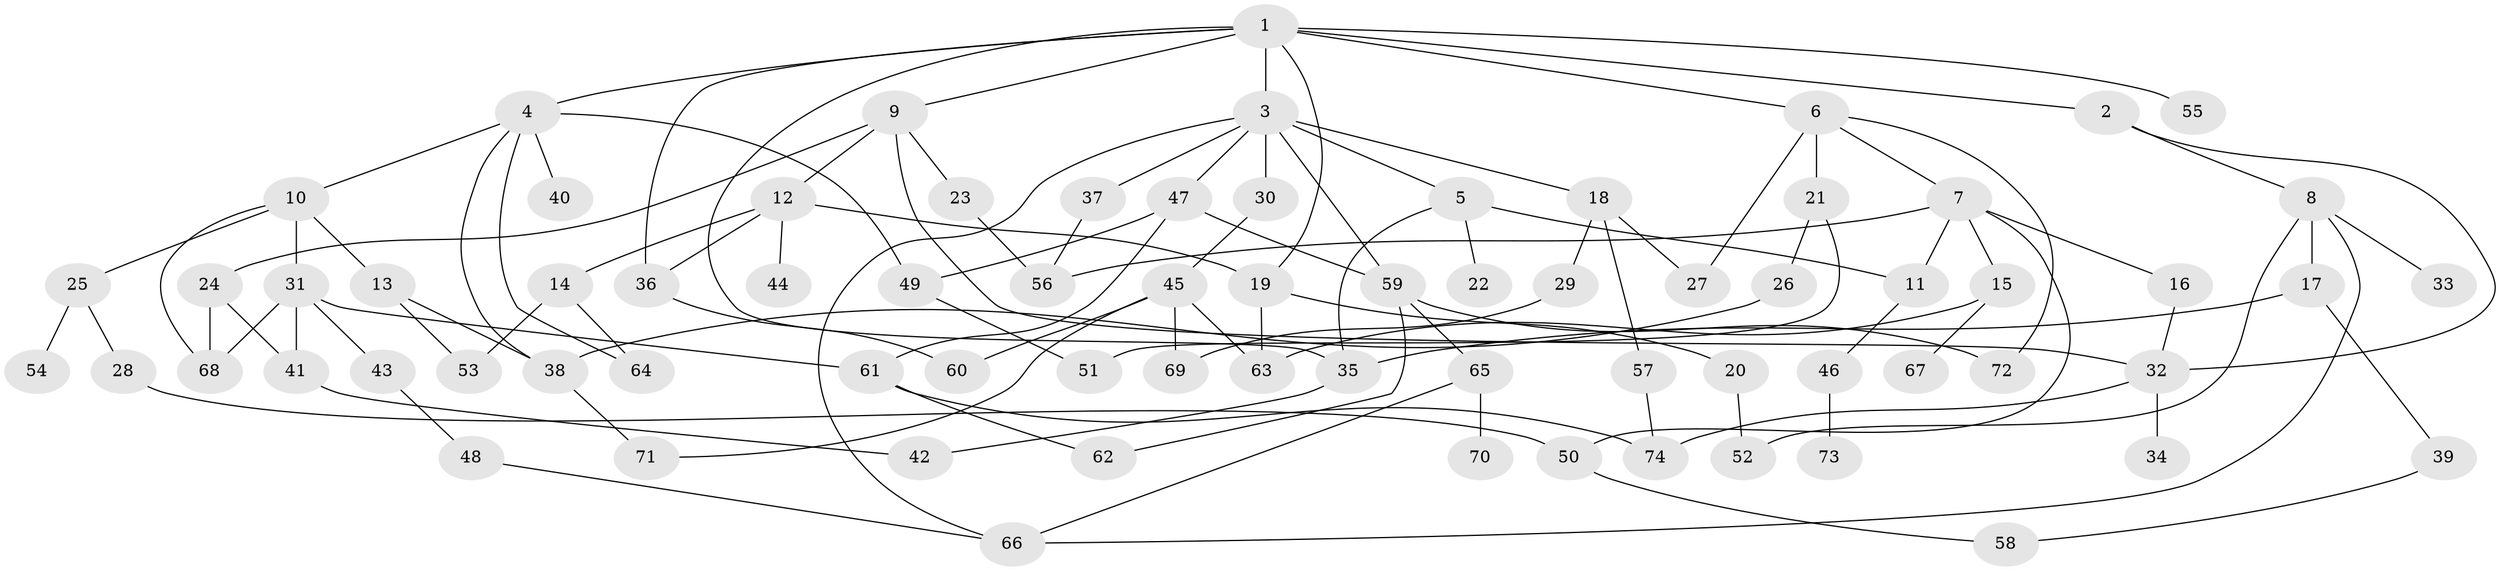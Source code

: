 // Generated by graph-tools (version 1.1) at 2025/01/03/09/25 03:01:02]
// undirected, 74 vertices, 110 edges
graph export_dot {
graph [start="1"]
  node [color=gray90,style=filled];
  1;
  2;
  3;
  4;
  5;
  6;
  7;
  8;
  9;
  10;
  11;
  12;
  13;
  14;
  15;
  16;
  17;
  18;
  19;
  20;
  21;
  22;
  23;
  24;
  25;
  26;
  27;
  28;
  29;
  30;
  31;
  32;
  33;
  34;
  35;
  36;
  37;
  38;
  39;
  40;
  41;
  42;
  43;
  44;
  45;
  46;
  47;
  48;
  49;
  50;
  51;
  52;
  53;
  54;
  55;
  56;
  57;
  58;
  59;
  60;
  61;
  62;
  63;
  64;
  65;
  66;
  67;
  68;
  69;
  70;
  71;
  72;
  73;
  74;
  1 -- 2;
  1 -- 3;
  1 -- 4;
  1 -- 6;
  1 -- 9;
  1 -- 55;
  1 -- 19;
  1 -- 36;
  1 -- 35;
  2 -- 8;
  2 -- 32;
  3 -- 5;
  3 -- 18;
  3 -- 30;
  3 -- 37;
  3 -- 47;
  3 -- 59;
  3 -- 66;
  4 -- 10;
  4 -- 40;
  4 -- 38;
  4 -- 49;
  4 -- 64;
  5 -- 11;
  5 -- 22;
  5 -- 35;
  6 -- 7;
  6 -- 21;
  6 -- 27;
  6 -- 72;
  7 -- 15;
  7 -- 16;
  7 -- 50;
  7 -- 11;
  7 -- 56;
  8 -- 17;
  8 -- 33;
  8 -- 52;
  8 -- 66;
  9 -- 12;
  9 -- 23;
  9 -- 24;
  9 -- 32;
  10 -- 13;
  10 -- 25;
  10 -- 31;
  10 -- 68;
  11 -- 46;
  12 -- 14;
  12 -- 19;
  12 -- 36;
  12 -- 44;
  13 -- 53;
  13 -- 38;
  14 -- 64;
  14 -- 53;
  15 -- 67;
  15 -- 63;
  16 -- 32;
  17 -- 39;
  17 -- 35;
  18 -- 29;
  18 -- 57;
  18 -- 27;
  19 -- 20;
  19 -- 63;
  20 -- 52;
  21 -- 26;
  21 -- 51;
  23 -- 56;
  24 -- 41;
  24 -- 68;
  25 -- 28;
  25 -- 54;
  26 -- 38;
  28 -- 50;
  29 -- 69;
  30 -- 45;
  31 -- 41;
  31 -- 43;
  31 -- 61;
  31 -- 68;
  32 -- 34;
  32 -- 74;
  35 -- 42;
  36 -- 60;
  37 -- 56;
  38 -- 71;
  39 -- 58;
  41 -- 42;
  43 -- 48;
  45 -- 69;
  45 -- 71;
  45 -- 63;
  45 -- 60;
  46 -- 73;
  47 -- 49;
  47 -- 61;
  47 -- 59;
  48 -- 66;
  49 -- 51;
  50 -- 58;
  57 -- 74;
  59 -- 62;
  59 -- 65;
  59 -- 72;
  61 -- 62;
  61 -- 74;
  65 -- 70;
  65 -- 66;
}

